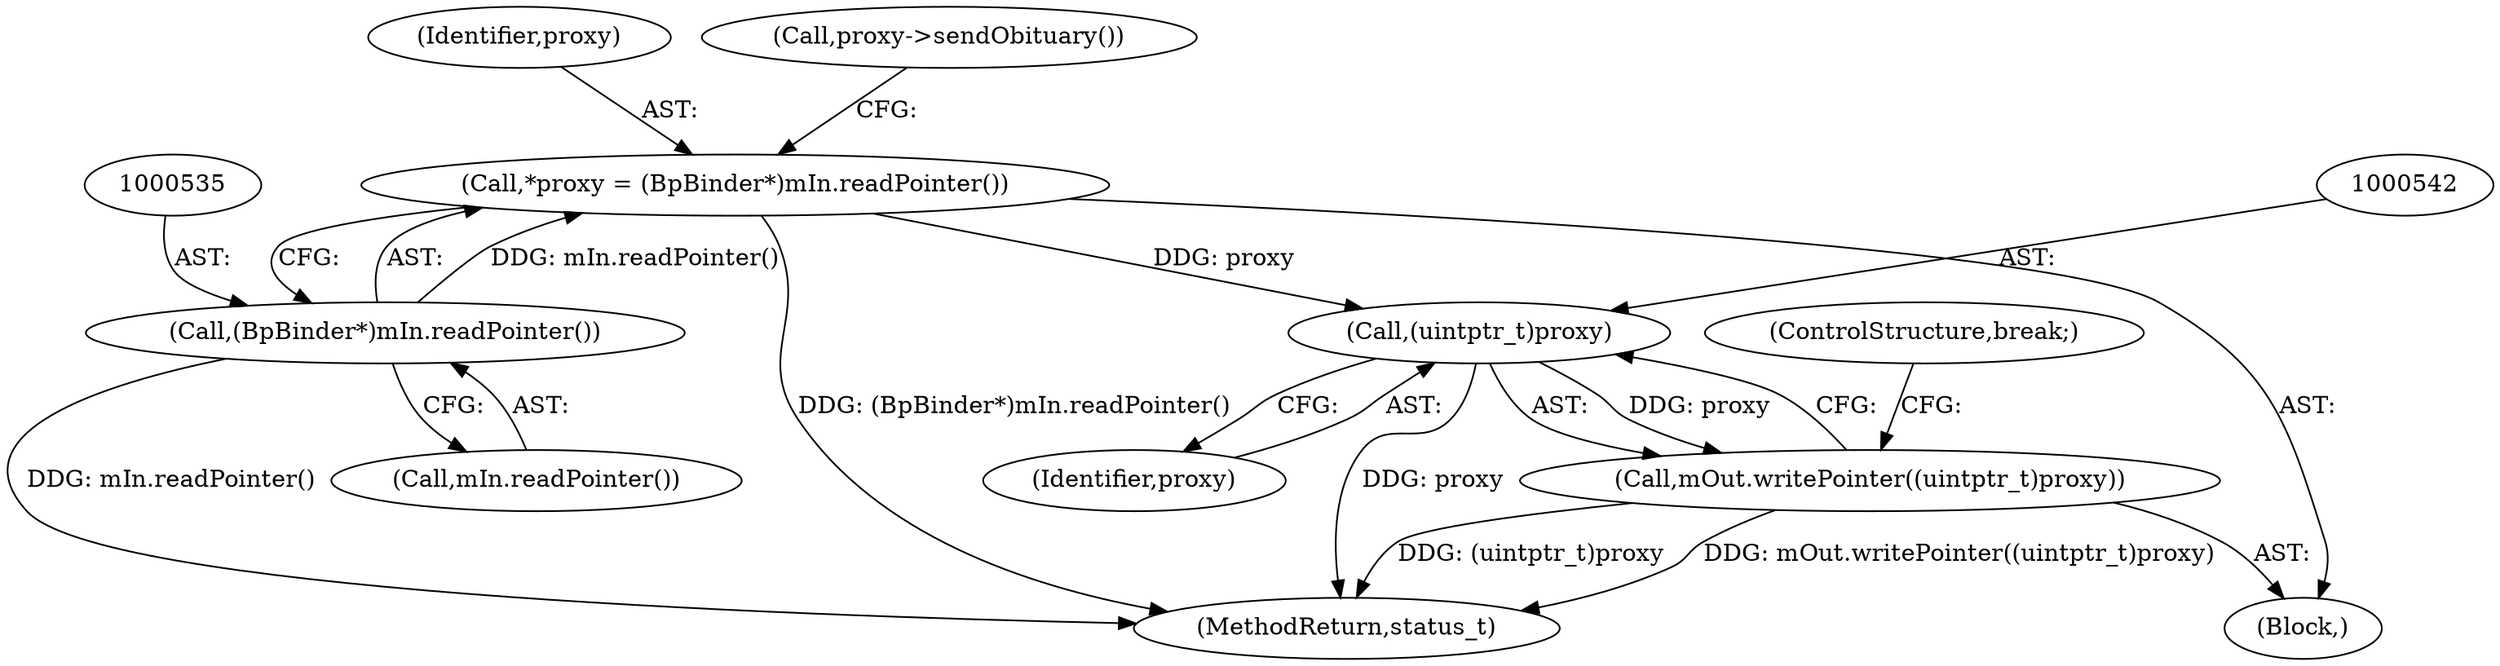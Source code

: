 digraph "0_Android_a59b827869a2ea04022dd225007f29af8d61837a@pointer" {
"1000541" [label="(Call,(uintptr_t)proxy)"];
"1000532" [label="(Call,*proxy = (BpBinder*)mIn.readPointer())"];
"1000534" [label="(Call,(BpBinder*)mIn.readPointer())"];
"1000540" [label="(Call,mOut.writePointer((uintptr_t)proxy))"];
"1000533" [label="(Identifier,proxy)"];
"1000540" [label="(Call,mOut.writePointer((uintptr_t)proxy))"];
"1000532" [label="(Call,*proxy = (BpBinder*)mIn.readPointer())"];
"1000537" [label="(Call,proxy->sendObituary())"];
"1000534" [label="(Call,(BpBinder*)mIn.readPointer())"];
"1000585" [label="(MethodReturn,status_t)"];
"1000541" [label="(Call,(uintptr_t)proxy)"];
"1000530" [label="(Block,)"];
"1000543" [label="(Identifier,proxy)"];
"1000544" [label="(ControlStructure,break;)"];
"1000536" [label="(Call,mIn.readPointer())"];
"1000541" -> "1000540"  [label="AST: "];
"1000541" -> "1000543"  [label="CFG: "];
"1000542" -> "1000541"  [label="AST: "];
"1000543" -> "1000541"  [label="AST: "];
"1000540" -> "1000541"  [label="CFG: "];
"1000541" -> "1000585"  [label="DDG: proxy"];
"1000541" -> "1000540"  [label="DDG: proxy"];
"1000532" -> "1000541"  [label="DDG: proxy"];
"1000532" -> "1000530"  [label="AST: "];
"1000532" -> "1000534"  [label="CFG: "];
"1000533" -> "1000532"  [label="AST: "];
"1000534" -> "1000532"  [label="AST: "];
"1000537" -> "1000532"  [label="CFG: "];
"1000532" -> "1000585"  [label="DDG: (BpBinder*)mIn.readPointer()"];
"1000534" -> "1000532"  [label="DDG: mIn.readPointer()"];
"1000534" -> "1000536"  [label="CFG: "];
"1000535" -> "1000534"  [label="AST: "];
"1000536" -> "1000534"  [label="AST: "];
"1000534" -> "1000585"  [label="DDG: mIn.readPointer()"];
"1000540" -> "1000530"  [label="AST: "];
"1000544" -> "1000540"  [label="CFG: "];
"1000540" -> "1000585"  [label="DDG: mOut.writePointer((uintptr_t)proxy)"];
"1000540" -> "1000585"  [label="DDG: (uintptr_t)proxy"];
}
